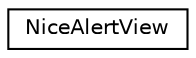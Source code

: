 digraph G
{
  edge [fontname="Helvetica",fontsize="10",labelfontname="Helvetica",labelfontsize="10"];
  node [fontname="Helvetica",fontsize="10",shape=record];
  rankdir="LR";
  Node1 [label="NiceAlertView",height=0.2,width=0.4,color="black", fillcolor="white", style="filled",URL="$interface_nice_alert_view.html"];
}
